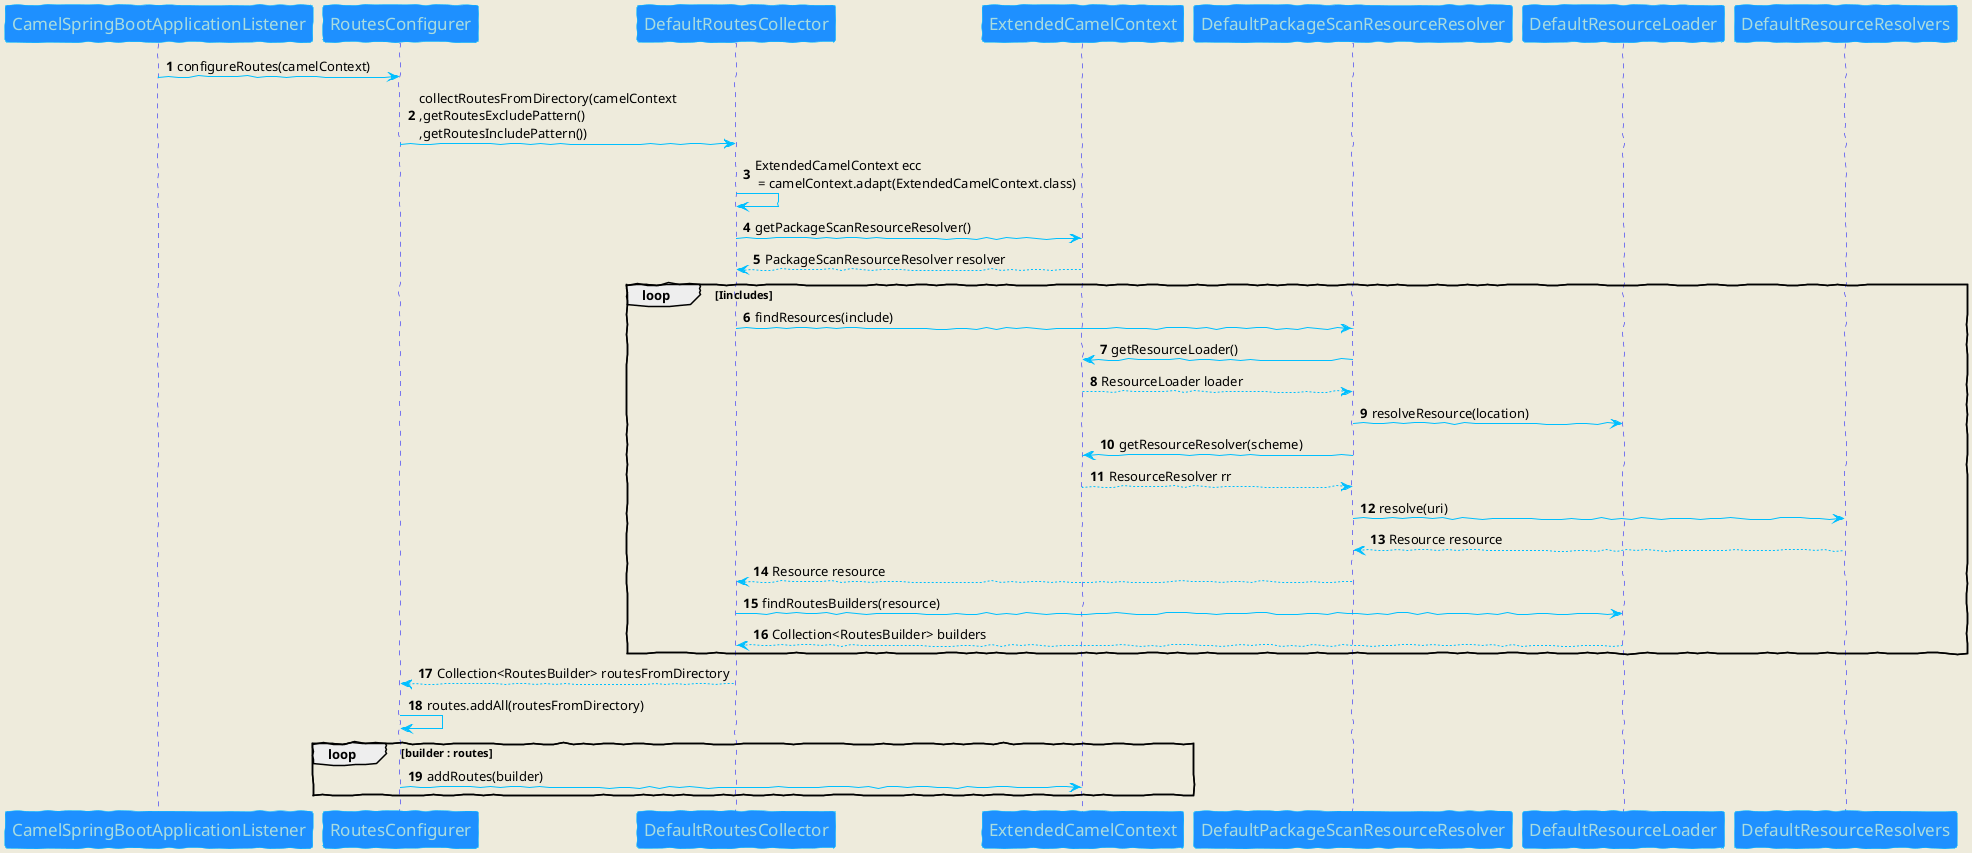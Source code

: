 @startuml
'https://plantuml.com/sequence-diagram
skinparam backgroundColor #EEEBDC
skinparam handwritten true

skinparam sequence {
ArrowColor DeepSkyBlue
ActorBorderColor DeepSkyBlue
LifeLineBorderColor blue
LifeLineBackgroundColor #A9DCDF

ParticipantBorderColor DeepSkyBlue
ParticipantBackgroundColor DodgerBlue
ParticipantFontName Impact
ParticipantFontSize 17
ParticipantFontColor #A9DCDF

ActorBackgroundColor aqua
ActorFontColor DeepSkyBlue
ActorFontSize 17
ActorFontName Aapex
}

autonumber

CamelSpringBootApplicationListener -> RoutesConfigurer: configureRoutes(camelContext)
RoutesConfigurer -> DefaultRoutesCollector: collectRoutesFromDirectory(camelContext\n,getRoutesExcludePattern()\n,getRoutesIncludePattern())
DefaultRoutesCollector -> DefaultRoutesCollector: ExtendedCamelContext ecc\n = camelContext.adapt(ExtendedCamelContext.class)
DefaultRoutesCollector -> ExtendedCamelContext: getPackageScanResourceResolver()
DefaultRoutesCollector <-- ExtendedCamelContext: PackageScanResourceResolver resolver
loop Iincludes
DefaultRoutesCollector -> DefaultPackageScanResourceResolver: findResources(include)
DefaultPackageScanResourceResolver -> ExtendedCamelContext: getResourceLoader()
DefaultPackageScanResourceResolver <-- ExtendedCamelContext: ResourceLoader loader
DefaultPackageScanResourceResolver -> DefaultResourceLoader: resolveResource(location)
DefaultPackageScanResourceResolver -> ExtendedCamelContext: getResourceResolver(scheme)
DefaultPackageScanResourceResolver <-- ExtendedCamelContext: ResourceResolver rr
DefaultPackageScanResourceResolver -> DefaultResourceResolvers:resolve(uri)
DefaultPackageScanResourceResolver <-- DefaultResourceResolvers:Resource resource
DefaultRoutesCollector <-- DefaultPackageScanResourceResolver: Resource resource
DefaultRoutesCollector -> DefaultResourceLoader: findRoutesBuilders(resource)
DefaultRoutesCollector <-- DefaultResourceLoader: Collection<RoutesBuilder> builders
end
RoutesConfigurer <-- DefaultRoutesCollector: Collection<RoutesBuilder> routesFromDirectory
RoutesConfigurer -> RoutesConfigurer: routes.addAll(routesFromDirectory)
loop builder : routes
RoutesConfigurer -> ExtendedCamelContext: addRoutes(builder)
end
@enduml